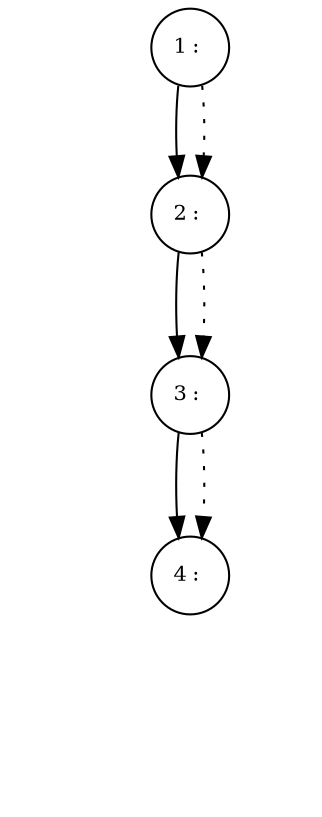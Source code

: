 digraph binaryTree{node[shape=circle,color=black,fontcolor=black,fontsize=10];"1 : \n"->tmp0[style=invis];"1 : \n"->"2 : \n";"2 : \n"->tmp1[style=invis];"2 : \n"->"3 : \n";"3 : \n"->tmp2[style=invis];"3 : \n"->"4 : \n";"4 : \n"->tmp3[style=invis];"4 : \n"->tmp4[style=invis];tmp0[style=invis];tmp1[style=invis];tmp2[style=invis];tmp3[style=invis];tmp4[style=invis];"1 : \n"->"2 : \n"[style=dotted];"2 : \n"->"3 : \n"[style=dotted];"3 : \n"->"4 : \n"[style=dotted];}
